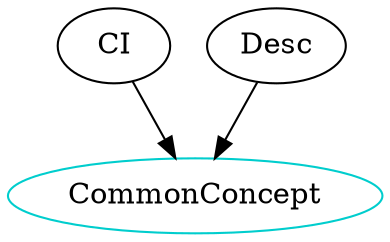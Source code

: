 digraph commonconcept {
	/* relationships between independent and dependent components */
	CI -> CommonConcept;
    Desc -> CommonConcept;
    
	/* definitions for each type component */
	CommonConcept 	    [shape=oval, color=cyan3, label="CommonConcept"];
    //CommonConceptDesc    [shape=oval, color=cyan3, label="Description (Sentence)"];

}

/* dot -Tpng sample.dot -o sample.png */
